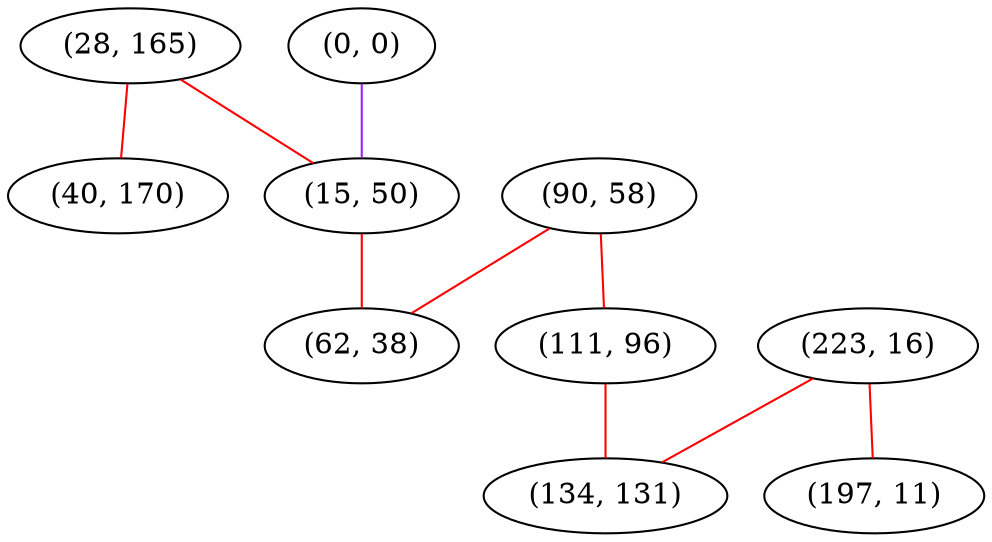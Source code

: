graph "" {
"(28, 165)";
"(0, 0)";
"(90, 58)";
"(223, 16)";
"(197, 11)";
"(111, 96)";
"(40, 170)";
"(134, 131)";
"(15, 50)";
"(62, 38)";
"(28, 165)" -- "(40, 170)"  [color=red, key=0, weight=1];
"(28, 165)" -- "(15, 50)"  [color=red, key=0, weight=1];
"(0, 0)" -- "(15, 50)"  [color=purple, key=0, weight=4];
"(90, 58)" -- "(111, 96)"  [color=red, key=0, weight=1];
"(90, 58)" -- "(62, 38)"  [color=red, key=0, weight=1];
"(223, 16)" -- "(134, 131)"  [color=red, key=0, weight=1];
"(223, 16)" -- "(197, 11)"  [color=red, key=0, weight=1];
"(111, 96)" -- "(134, 131)"  [color=red, key=0, weight=1];
"(15, 50)" -- "(62, 38)"  [color=red, key=0, weight=1];
}
